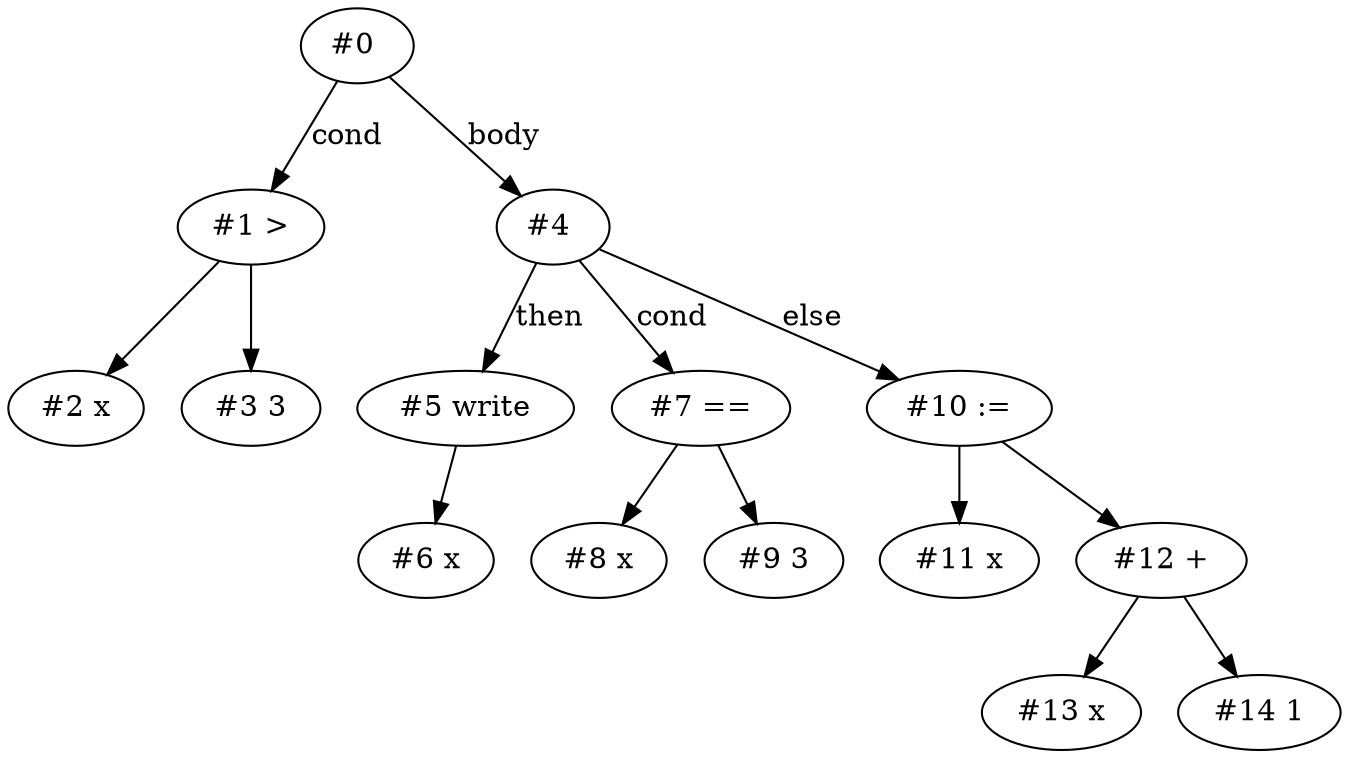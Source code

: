digraph {
"#0 " -> "#1 >" [label="cond"];
"#0 " -> "#4 " [label="body"];
"#4 " -> "#5 write" [label="then"];
"#4 " -> "#7 ==" [label="cond"];
"#4 " -> "#10 :=" [label="else"];
"#10 :=" -> "#11 x";
"#10 :=" -> "#12 +";
"#12 +" -> "#13 x";
"#12 +" -> "#14 1";
"#7 ==" -> "#8 x";
"#7 ==" -> "#9 3";
"#5 write" -> "#6 x";
"#1 >" -> "#2 x";
"#1 >" -> "#3 3";
}